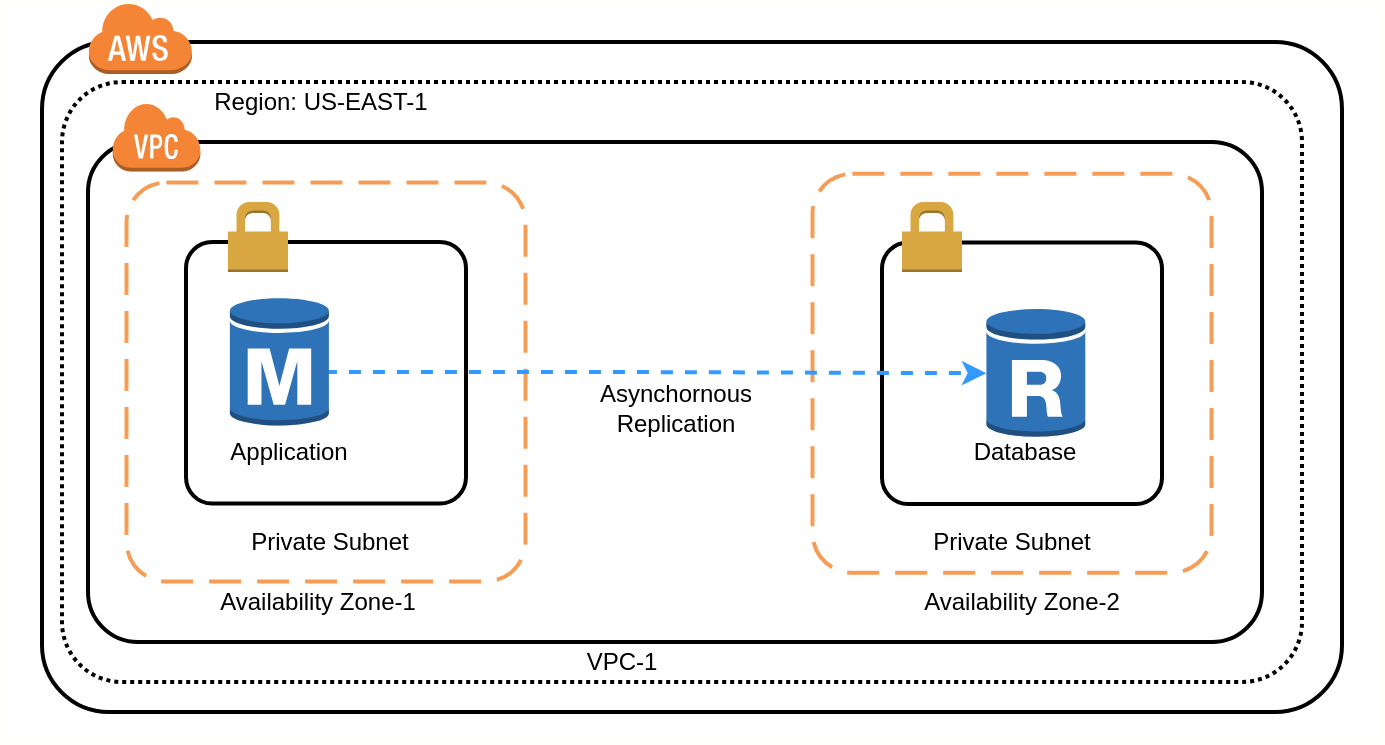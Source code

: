 <mxfile version="12.9.9" type="device"><diagram id="hDxXO6iOMIL-5xqhMEGv" name="Page-1"><mxGraphModel dx="1106" dy="808" grid="1" gridSize="10" guides="1" tooltips="1" connect="1" arrows="1" fold="1" page="1" pageScale="1" pageWidth="1654" pageHeight="1169" math="0" shadow="0"><root><mxCell id="0"/><mxCell id="1" parent="0"/><mxCell id="9zoq24ZybqTwHp-O39qH-56" value="" style="rounded=0;whiteSpace=wrap;html=1;strokeColor=#FEFFF5;" parent="1" vertex="1"><mxGeometry x="170" y="220" width="690" height="370" as="geometry"/></mxCell><mxCell id="9zoq24ZybqTwHp-O39qH-3" value="" style="rounded=1;arcSize=10;dashed=0;fillColor=none;gradientColor=none;strokeWidth=2;" parent="1" vertex="1"><mxGeometry x="190" y="240" width="650" height="335" as="geometry"/></mxCell><mxCell id="rrJ7_5-NOp423Et8Tmbz-2" value="" style="rounded=1;arcSize=10;dashed=1;strokeColor=#F59D56;fillColor=none;gradientColor=none;dashPattern=8 4;strokeWidth=2;" parent="1" vertex="1"><mxGeometry x="232.25" y="310.25" width="199.5" height="199.5" as="geometry"/></mxCell><mxCell id="9zoq24ZybqTwHp-O39qH-8" value="" style="rounded=1;arcSize=10;dashed=1;fillColor=none;gradientColor=none;dashPattern=1 1;strokeWidth=2;" parent="1" vertex="1"><mxGeometry x="200" y="260" width="620" height="300" as="geometry"/></mxCell><mxCell id="4ndLmXDWsY6JqbtvV_gG-1" value="" style="rounded=1;arcSize=10;dashed=0;fillColor=none;gradientColor=none;strokeWidth=2;" parent="1" vertex="1"><mxGeometry x="213" y="290" width="587" height="250" as="geometry"/></mxCell><mxCell id="rrJ7_5-NOp423Et8Tmbz-3" value="" style="rounded=1;arcSize=10;dashed=1;strokeColor=#F59D56;fillColor=none;gradientColor=none;dashPattern=8 4;strokeWidth=2;" parent="1" vertex="1"><mxGeometry x="575.25" y="305.88" width="199.5" height="199.5" as="geometry"/></mxCell><mxCell id="4ndLmXDWsY6JqbtvV_gG-52" value="" style="rounded=1;arcSize=10;dashed=0;fillColor=none;gradientColor=none;strokeWidth=2;" parent="1" vertex="1"><mxGeometry x="262" y="340" width="140" height="130.73" as="geometry"/></mxCell><mxCell id="9zoq24ZybqTwHp-O39qH-4" value="" style="dashed=0;html=1;shape=mxgraph.aws3.cloud;fillColor=#F58536;gradientColor=none;dashed=0;strokeColor=#4797FF;" parent="1" vertex="1"><mxGeometry x="213" y="220" width="52" height="36" as="geometry"/></mxCell><mxCell id="4ndLmXDWsY6JqbtvV_gG-45" value="Region: US-EAST-1" style="text;html=1;strokeColor=none;fillColor=none;align=center;verticalAlign=middle;whiteSpace=wrap;rounded=0;" parent="1" vertex="1"><mxGeometry x="268.69" y="260" width="121.31" height="20" as="geometry"/></mxCell><mxCell id="4ndLmXDWsY6JqbtvV_gG-47" value="VPC-1" style="text;html=1;strokeColor=none;fillColor=none;align=center;verticalAlign=middle;whiteSpace=wrap;rounded=0;" parent="1" vertex="1"><mxGeometry x="440" y="540" width="80" height="20" as="geometry"/></mxCell><mxCell id="4ndLmXDWsY6JqbtvV_gG-2" value="" style="dashed=0;html=1;shape=mxgraph.aws3.virtual_private_cloud;fillColor=#F58536;gradientColor=none;dashed=0;strokeColor=#FEFFF5;" parent="1" vertex="1"><mxGeometry x="225" y="270" width="44.2" height="34.691" as="geometry"/></mxCell><mxCell id="4ndLmXDWsY6JqbtvV_gG-53" value="" style="dashed=0;html=1;shape=mxgraph.aws3.permissions;fillColor=#D9A741;gradientColor=none;dashed=0;strokeColor=#FEFFF5;" parent="1" vertex="1"><mxGeometry x="283" y="320" width="30" height="35" as="geometry"/></mxCell><mxCell id="4ndLmXDWsY6JqbtvV_gG-54" value="" style="rounded=1;arcSize=10;dashed=0;fillColor=none;gradientColor=none;strokeWidth=2;" parent="1" vertex="1"><mxGeometry x="610" y="340.27" width="140" height="130.73" as="geometry"/></mxCell><mxCell id="4ndLmXDWsY6JqbtvV_gG-55" value="" style="dashed=0;html=1;shape=mxgraph.aws3.permissions;fillColor=#D9A741;gradientColor=none;dashed=0;strokeColor=#FEFFF5;" parent="1" vertex="1"><mxGeometry x="620" y="320" width="30" height="35" as="geometry"/></mxCell><mxCell id="9zoq24ZybqTwHp-O39qH-45" value="Database" style="text;html=1;strokeColor=none;fillColor=none;align=center;verticalAlign=middle;whiteSpace=wrap;rounded=0;" parent="1" vertex="1"><mxGeometry x="662.202" y="437.027" width="39.048" height="16.136" as="geometry"/></mxCell><mxCell id="9zoq24ZybqTwHp-O39qH-46" value="Application" style="text;html=1;strokeColor=none;fillColor=none;align=center;verticalAlign=middle;whiteSpace=wrap;rounded=0;" parent="1" vertex="1"><mxGeometry x="294.392" y="437.028" width="39.048" height="16.136" as="geometry"/></mxCell><mxCell id="9zoq24ZybqTwHp-O39qH-48" value="" style="edgeStyle=orthogonalEdgeStyle;rounded=0;orthogonalLoop=1;jettySize=auto;html=1;strokeWidth=2;strokeColor=#3399FF;dashed=1;" parent="1" edge="1"><mxGeometry relative="1" as="geometry"><mxPoint x="295.444" y="405" as="sourcePoint"/><mxPoint x="662.2" y="405.6" as="targetPoint"/><Array as="points"><mxPoint x="479" y="405"/><mxPoint x="479" y="406"/></Array></mxGeometry></mxCell><mxCell id="4ndLmXDWsY6JqbtvV_gG-56" value="Private Subnet" style="text;html=1;strokeColor=none;fillColor=none;align=center;verticalAlign=middle;whiteSpace=wrap;rounded=0;" parent="1" vertex="1"><mxGeometry x="288" y="480" width="92" height="20" as="geometry"/></mxCell><mxCell id="4ndLmXDWsY6JqbtvV_gG-57" value="Private Subnet" style="text;html=1;strokeColor=none;fillColor=none;align=center;verticalAlign=middle;whiteSpace=wrap;rounded=0;" parent="1" vertex="1"><mxGeometry x="630" y="480" width="90" height="20" as="geometry"/></mxCell><mxCell id="rrJ7_5-NOp423Et8Tmbz-1" value="" style="outlineConnect=0;dashed=0;verticalLabelPosition=bottom;verticalAlign=top;align=center;html=1;shape=mxgraph.aws3.rds_db_instance;fillColor=#2E73B8;gradientColor=none;" parent="1" vertex="1"><mxGeometry x="283.94" y="367" width="49.5" height="66" as="geometry"/></mxCell><mxCell id="rrJ7_5-NOp423Et8Tmbz-5" value="Availability Zone-2" style="text;html=1;strokeColor=none;fillColor=none;align=center;verticalAlign=middle;whiteSpace=wrap;rounded=0;" parent="1" vertex="1"><mxGeometry x="620" y="509.75" width="120" height="20" as="geometry"/></mxCell><mxCell id="rrJ7_5-NOp423Et8Tmbz-6" value="Availability Zone-1" style="text;html=1;strokeColor=none;fillColor=none;align=center;verticalAlign=middle;whiteSpace=wrap;rounded=0;" parent="1" vertex="1"><mxGeometry x="268" y="509.75" width="120" height="20" as="geometry"/></mxCell><mxCell id="rrJ7_5-NOp423Et8Tmbz-7" value="Asynchornous Replication" style="text;html=1;strokeColor=none;fillColor=none;align=center;verticalAlign=middle;whiteSpace=wrap;rounded=0;" parent="1" vertex="1"><mxGeometry x="446.5" y="413" width="120" height="20" as="geometry"/></mxCell><mxCell id="rrJ7_5-NOp423Et8Tmbz-8" value="" style="outlineConnect=0;dashed=0;verticalLabelPosition=bottom;verticalAlign=top;align=center;html=1;shape=mxgraph.aws3.rds_db_instance_read_replica;fillColor=#2E73B8;gradientColor=none;" parent="1" vertex="1"><mxGeometry x="662.2" y="372.37" width="49.5" height="66" as="geometry"/></mxCell></root></mxGraphModel></diagram></mxfile>